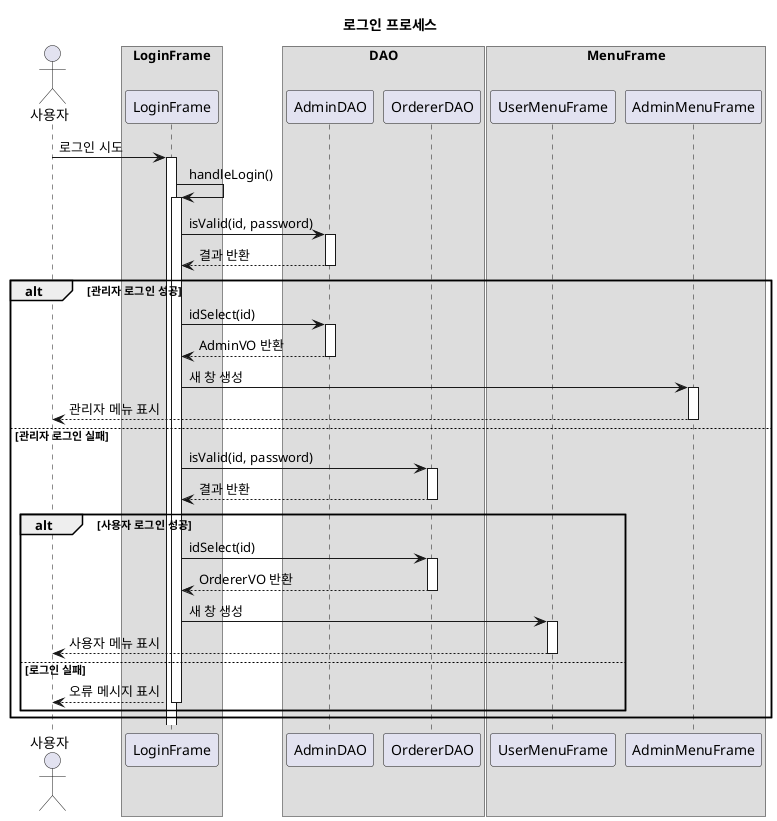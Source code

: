 @startuml
autoactivate on
title 로그인 프로세스
actor 사용자 as user
box "LoginFrame"
participant LoginFrame
end box
box "DAO"
participant AdminDAO
participant OrdererDAO
end box
box "MenuFrame"
participant UserMenuFrame
participant AdminMenuFrame
end box
user -> LoginFrame : 로그인 시도
LoginFrame -> LoginFrame : handleLogin()
LoginFrame -> AdminDAO : isValid(id, password)
AdminDAO --> LoginFrame : 결과 반환
alt 관리자 로그인 성공
LoginFrame -> AdminDAO : idSelect(id)
AdminDAO --> LoginFrame : AdminVO 반환
LoginFrame -> AdminMenuFrame : 새 창 생성
AdminMenuFrame --> user : 관리자 메뉴 표시
else 관리자 로그인 실패
LoginFrame -> OrdererDAO : isValid(id, password)
OrdererDAO --> LoginFrame : 결과 반환

alt 사용자 로그인 성공
    LoginFrame -> OrdererDAO : idSelect(id)
    OrdererDAO --> LoginFrame : OrdererVO 반환
    LoginFrame -> UserMenuFrame : 새 창 생성
    UserMenuFrame --> user : 사용자 메뉴 표시
else 로그인 실패
    LoginFrame --> user : 오류 메시지 표시
end

end
@enduml